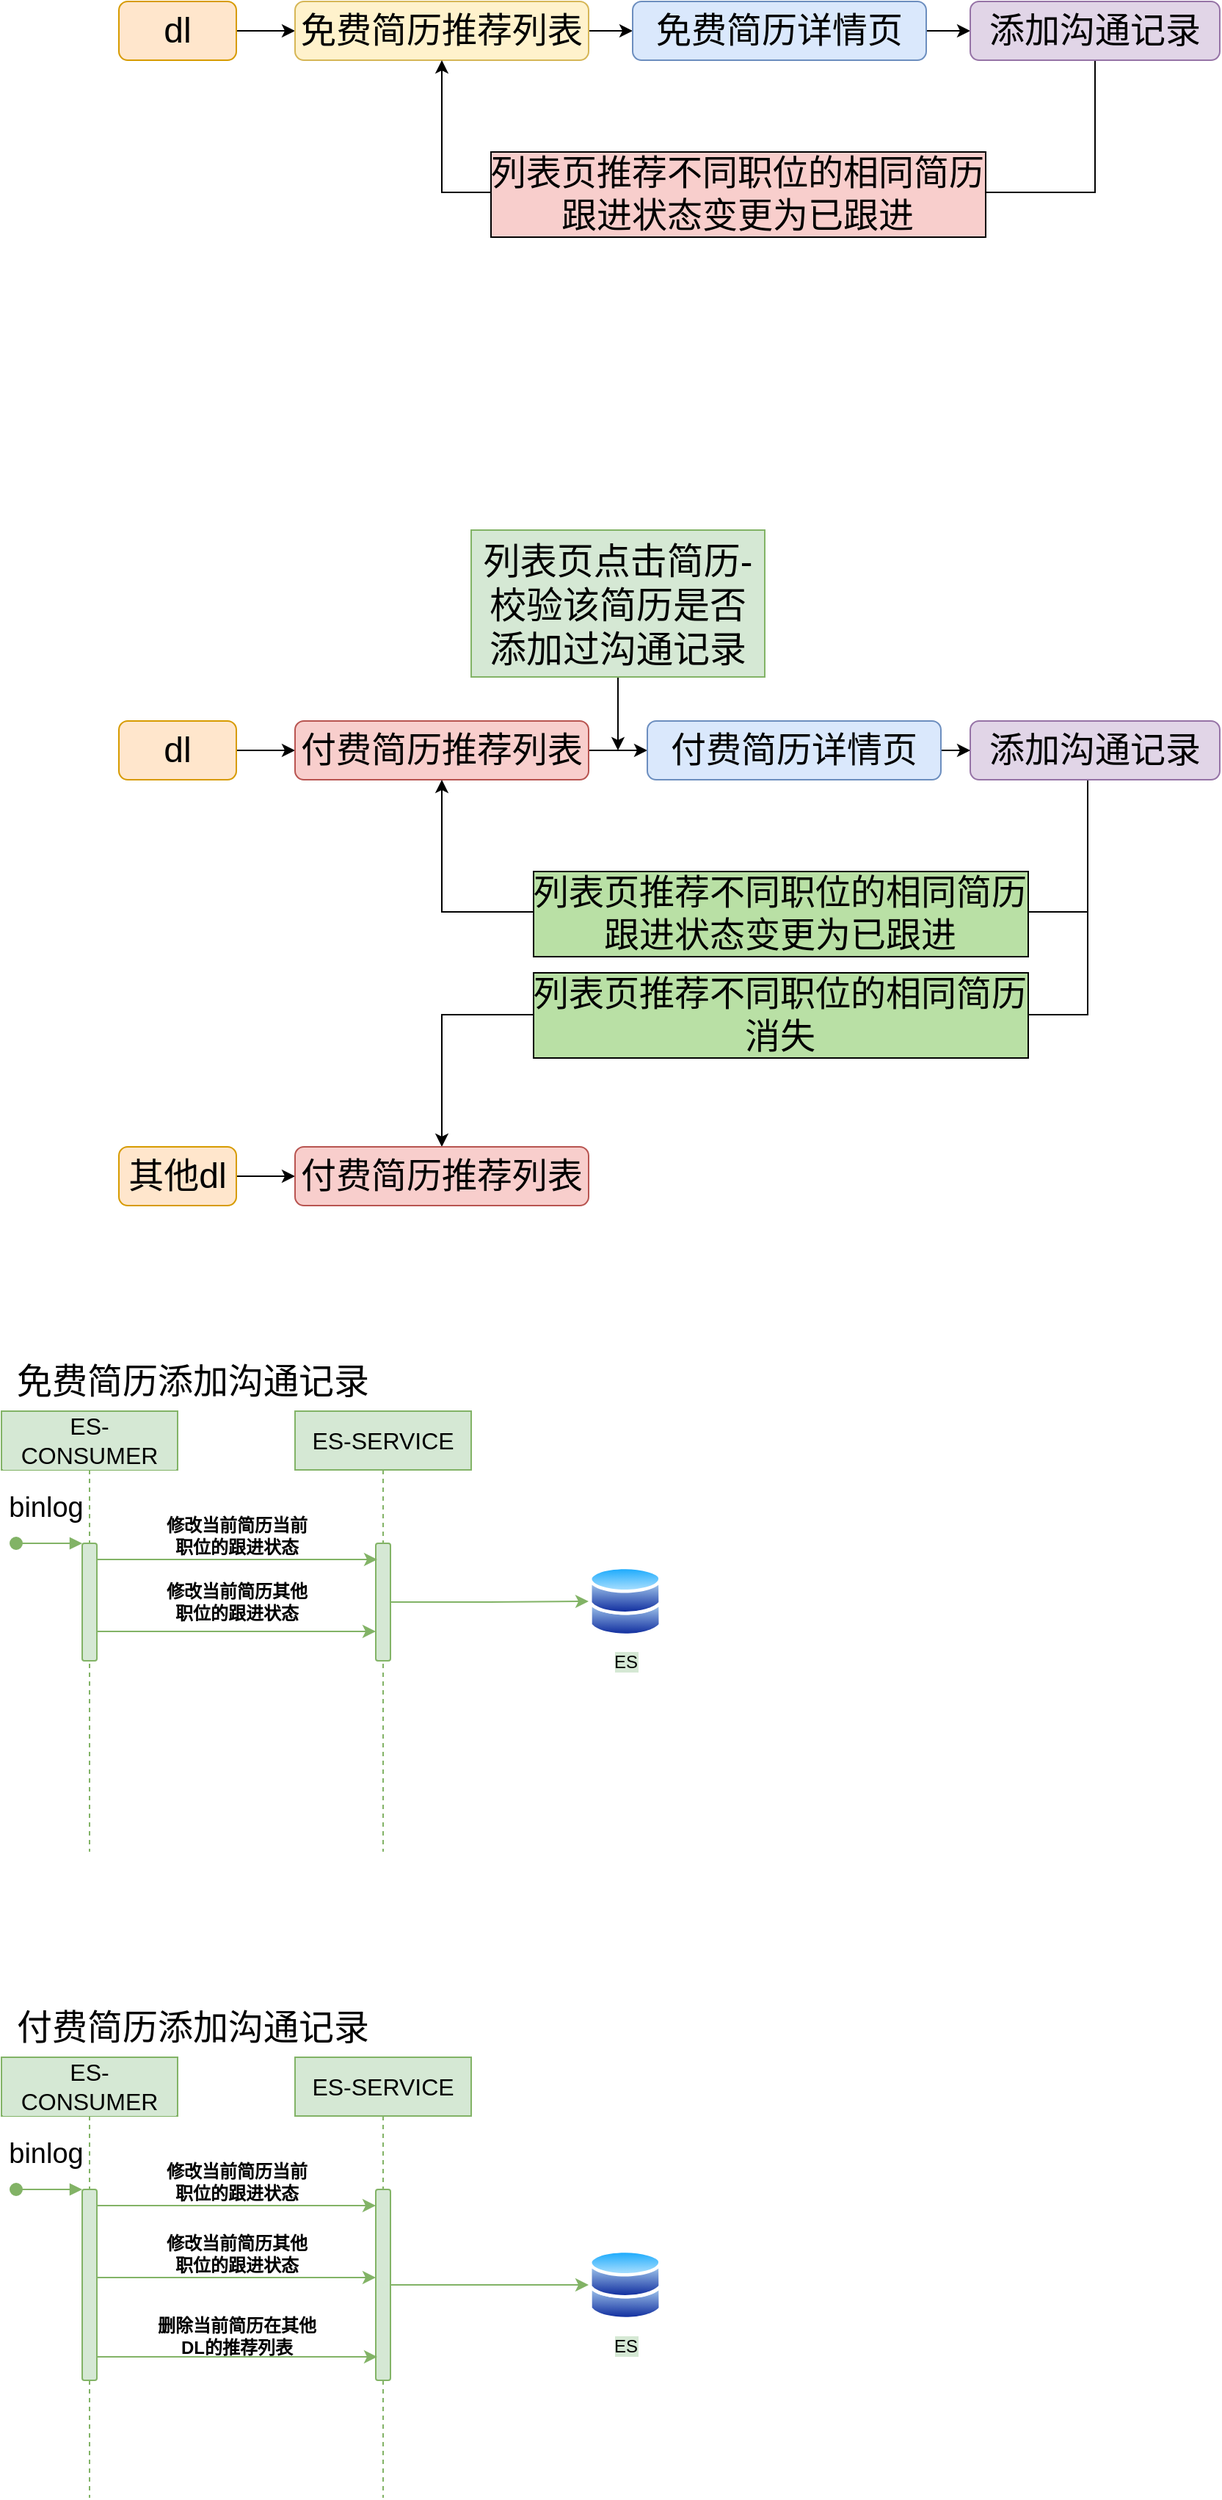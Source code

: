 <mxfile version="20.4.1" type="github">
  <diagram id="sYPm4JJddVuIYyghLmJY" name="第 1 页">
    <mxGraphModel dx="1826" dy="1194" grid="1" gridSize="10" guides="1" tooltips="1" connect="1" arrows="1" fold="1" page="0" pageScale="1" pageWidth="827" pageHeight="1169" math="0" shadow="0">
      <root>
        <mxCell id="0" />
        <mxCell id="1" parent="0" />
        <mxCell id="LWuJ64vNX8WBU4MSDf6A-3" value="" style="edgeStyle=orthogonalEdgeStyle;rounded=0;orthogonalLoop=1;jettySize=auto;html=1;fontSize=24;" edge="1" parent="1" source="LWuJ64vNX8WBU4MSDf6A-1" target="LWuJ64vNX8WBU4MSDf6A-2">
          <mxGeometry relative="1" as="geometry" />
        </mxCell>
        <mxCell id="LWuJ64vNX8WBU4MSDf6A-1" value="dl" style="rounded=1;whiteSpace=wrap;html=1;fontSize=24;fillColor=#ffe6cc;strokeColor=#d79b00;" vertex="1" parent="1">
          <mxGeometry x="-120" y="-160" width="80" height="40" as="geometry" />
        </mxCell>
        <mxCell id="LWuJ64vNX8WBU4MSDf6A-5" value="" style="edgeStyle=orthogonalEdgeStyle;rounded=0;orthogonalLoop=1;jettySize=auto;html=1;fontSize=24;" edge="1" parent="1" source="LWuJ64vNX8WBU4MSDf6A-2" target="LWuJ64vNX8WBU4MSDf6A-4">
          <mxGeometry relative="1" as="geometry" />
        </mxCell>
        <mxCell id="LWuJ64vNX8WBU4MSDf6A-2" value="免费简历推荐列表" style="rounded=1;whiteSpace=wrap;html=1;fontSize=24;fillColor=#fff2cc;strokeColor=#d6b656;" vertex="1" parent="1">
          <mxGeometry y="-160" width="200" height="40" as="geometry" />
        </mxCell>
        <mxCell id="LWuJ64vNX8WBU4MSDf6A-7" value="" style="edgeStyle=orthogonalEdgeStyle;rounded=0;orthogonalLoop=1;jettySize=auto;html=1;fontSize=24;" edge="1" parent="1" source="LWuJ64vNX8WBU4MSDf6A-4" target="LWuJ64vNX8WBU4MSDf6A-6">
          <mxGeometry relative="1" as="geometry" />
        </mxCell>
        <mxCell id="LWuJ64vNX8WBU4MSDf6A-4" value="免费简历详情页" style="rounded=1;whiteSpace=wrap;html=1;fontSize=24;fillColor=#dae8fc;strokeColor=#6c8ebf;" vertex="1" parent="1">
          <mxGeometry x="230" y="-160" width="200" height="40" as="geometry" />
        </mxCell>
        <mxCell id="LWuJ64vNX8WBU4MSDf6A-21" style="edgeStyle=orthogonalEdgeStyle;rounded=0;orthogonalLoop=1;jettySize=auto;html=1;entryX=0.5;entryY=1;entryDx=0;entryDy=0;fontSize=24;" edge="1" parent="1" source="LWuJ64vNX8WBU4MSDf6A-6" target="LWuJ64vNX8WBU4MSDf6A-2">
          <mxGeometry relative="1" as="geometry">
            <Array as="points">
              <mxPoint x="545" y="-30" />
              <mxPoint x="100" y="-30" />
            </Array>
          </mxGeometry>
        </mxCell>
        <mxCell id="LWuJ64vNX8WBU4MSDf6A-22" value="列表页推荐不同职位的相同简历&lt;br&gt;跟进状态变更为已跟进" style="edgeLabel;html=1;align=center;verticalAlign=middle;resizable=0;points=[];fontSize=24;labelBorderColor=#000000;labelBackgroundColor=#F8CECC;" vertex="1" connectable="0" parent="LWuJ64vNX8WBU4MSDf6A-21">
          <mxGeometry x="0.069" y="1" relative="1" as="geometry">
            <mxPoint as="offset" />
          </mxGeometry>
        </mxCell>
        <mxCell id="LWuJ64vNX8WBU4MSDf6A-6" value="添加沟通记录" style="rounded=1;whiteSpace=wrap;html=1;fontSize=24;fillColor=#e1d5e7;strokeColor=#9673a6;" vertex="1" parent="1">
          <mxGeometry x="460" y="-160" width="170" height="40" as="geometry" />
        </mxCell>
        <mxCell id="LWuJ64vNX8WBU4MSDf6A-32" value="" style="edgeStyle=orthogonalEdgeStyle;rounded=0;orthogonalLoop=1;jettySize=auto;html=1;fontSize=24;" edge="1" parent="1" source="LWuJ64vNX8WBU4MSDf6A-33" target="LWuJ64vNX8WBU4MSDf6A-35">
          <mxGeometry relative="1" as="geometry" />
        </mxCell>
        <mxCell id="LWuJ64vNX8WBU4MSDf6A-33" value="dl" style="rounded=1;whiteSpace=wrap;html=1;fontSize=24;fillColor=#ffe6cc;strokeColor=#d79b00;" vertex="1" parent="1">
          <mxGeometry x="-120" y="330" width="80" height="40" as="geometry" />
        </mxCell>
        <mxCell id="LWuJ64vNX8WBU4MSDf6A-34" value="" style="edgeStyle=orthogonalEdgeStyle;rounded=0;orthogonalLoop=1;jettySize=auto;html=1;fontSize=24;" edge="1" parent="1" source="LWuJ64vNX8WBU4MSDf6A-35" target="LWuJ64vNX8WBU4MSDf6A-37">
          <mxGeometry relative="1" as="geometry" />
        </mxCell>
        <mxCell id="LWuJ64vNX8WBU4MSDf6A-35" value="付费简历推荐列表" style="rounded=1;whiteSpace=wrap;html=1;fontSize=24;fillColor=#f8cecc;strokeColor=#b85450;" vertex="1" parent="1">
          <mxGeometry y="330" width="200" height="40" as="geometry" />
        </mxCell>
        <mxCell id="LWuJ64vNX8WBU4MSDf6A-36" value="" style="edgeStyle=orthogonalEdgeStyle;rounded=0;orthogonalLoop=1;jettySize=auto;html=1;fontSize=24;" edge="1" parent="1" source="LWuJ64vNX8WBU4MSDf6A-37" target="LWuJ64vNX8WBU4MSDf6A-40">
          <mxGeometry relative="1" as="geometry" />
        </mxCell>
        <mxCell id="LWuJ64vNX8WBU4MSDf6A-37" value="付费简历详情页" style="rounded=1;whiteSpace=wrap;html=1;fontSize=24;fillColor=#dae8fc;strokeColor=#6c8ebf;" vertex="1" parent="1">
          <mxGeometry x="240" y="330" width="200" height="40" as="geometry" />
        </mxCell>
        <mxCell id="LWuJ64vNX8WBU4MSDf6A-38" style="edgeStyle=orthogonalEdgeStyle;rounded=0;orthogonalLoop=1;jettySize=auto;html=1;entryX=0.5;entryY=1;entryDx=0;entryDy=0;fontSize=24;" edge="1" parent="1" source="LWuJ64vNX8WBU4MSDf6A-40" target="LWuJ64vNX8WBU4MSDf6A-35">
          <mxGeometry relative="1" as="geometry">
            <Array as="points">
              <mxPoint x="540" y="460" />
              <mxPoint x="100" y="460" />
            </Array>
          </mxGeometry>
        </mxCell>
        <mxCell id="LWuJ64vNX8WBU4MSDf6A-39" value="列表页推荐不同职位的相同简历&lt;br&gt;跟进状态变更为已跟进" style="edgeLabel;html=1;align=center;verticalAlign=middle;resizable=0;points=[];fontSize=24;labelBorderColor=#000000;labelBackgroundColor=#B9E0A5;" vertex="1" connectable="0" parent="LWuJ64vNX8WBU4MSDf6A-38">
          <mxGeometry x="0.069" y="1" relative="1" as="geometry">
            <mxPoint x="31" as="offset" />
          </mxGeometry>
        </mxCell>
        <mxCell id="LWuJ64vNX8WBU4MSDf6A-46" style="edgeStyle=orthogonalEdgeStyle;rounded=0;orthogonalLoop=1;jettySize=auto;html=1;fontSize=24;entryX=0.5;entryY=0;entryDx=0;entryDy=0;" edge="1" parent="1" target="LWuJ64vNX8WBU4MSDf6A-44">
          <mxGeometry relative="1" as="geometry">
            <mxPoint x="590" y="370" as="sourcePoint" />
            <mxPoint x="140" y="707" as="targetPoint" />
            <Array as="points">
              <mxPoint x="540" y="370" />
              <mxPoint x="540" y="530" />
              <mxPoint x="100" y="530" />
            </Array>
          </mxGeometry>
        </mxCell>
        <mxCell id="LWuJ64vNX8WBU4MSDf6A-47" value="&lt;span style=&quot;&quot;&gt;列表页推荐不同职位的相同简历&lt;/span&gt;&lt;br&gt;消失" style="edgeLabel;html=1;align=center;verticalAlign=middle;resizable=0;points=[];fontSize=24;labelBorderColor=default;labelBackgroundColor=#B9E0A5;" vertex="1" connectable="0" parent="LWuJ64vNX8WBU4MSDf6A-46">
          <mxGeometry x="0.236" y="3" relative="1" as="geometry">
            <mxPoint x="37" y="-3" as="offset" />
          </mxGeometry>
        </mxCell>
        <mxCell id="LWuJ64vNX8WBU4MSDf6A-40" value="添加沟通记录" style="rounded=1;whiteSpace=wrap;html=1;fontSize=24;fillColor=#e1d5e7;strokeColor=#9673a6;" vertex="1" parent="1">
          <mxGeometry x="460" y="330" width="170" height="40" as="geometry" />
        </mxCell>
        <mxCell id="LWuJ64vNX8WBU4MSDf6A-45" style="edgeStyle=orthogonalEdgeStyle;rounded=0;orthogonalLoop=1;jettySize=auto;html=1;entryX=0;entryY=0.5;entryDx=0;entryDy=0;fontSize=24;" edge="1" parent="1" source="LWuJ64vNX8WBU4MSDf6A-41" target="LWuJ64vNX8WBU4MSDf6A-44">
          <mxGeometry relative="1" as="geometry" />
        </mxCell>
        <mxCell id="LWuJ64vNX8WBU4MSDf6A-41" value="其他dl" style="rounded=1;whiteSpace=wrap;html=1;fontSize=24;fillColor=#ffe6cc;strokeColor=#d79b00;" vertex="1" parent="1">
          <mxGeometry x="-120" y="620" width="80" height="40" as="geometry" />
        </mxCell>
        <mxCell id="LWuJ64vNX8WBU4MSDf6A-44" value="付费简历推荐列表" style="rounded=1;whiteSpace=wrap;html=1;fontSize=24;fillColor=#f8cecc;strokeColor=#b85450;" vertex="1" parent="1">
          <mxGeometry y="620" width="200" height="40" as="geometry" />
        </mxCell>
        <mxCell id="LWuJ64vNX8WBU4MSDf6A-53" style="edgeStyle=orthogonalEdgeStyle;rounded=0;orthogonalLoop=1;jettySize=auto;html=1;fontSize=25;" edge="1" parent="1" source="LWuJ64vNX8WBU4MSDf6A-48">
          <mxGeometry relative="1" as="geometry">
            <mxPoint x="220" y="350" as="targetPoint" />
            <Array as="points">
              <mxPoint x="220" y="290" />
              <mxPoint x="220" y="290" />
            </Array>
          </mxGeometry>
        </mxCell>
        <mxCell id="LWuJ64vNX8WBU4MSDf6A-48" value="列表页点击简历-校验该简历是否添加过沟通记录" style="rounded=0;whiteSpace=wrap;html=1;labelBackgroundColor=#D5E8D4;labelBorderColor=none;fontSize=25;fillColor=#d5e8d4;strokeColor=#82b366;" vertex="1" parent="1">
          <mxGeometry x="120" y="200" width="200" height="100" as="geometry" />
        </mxCell>
        <mxCell id="LWuJ64vNX8WBU4MSDf6A-54" value="ES-CONSUMER" style="shape=umlLifeline;perimeter=lifelinePerimeter;whiteSpace=wrap;html=1;container=1;collapsible=0;recursiveResize=0;outlineConnect=0;rounded=0;fontFamily=Helvetica;fontSize=16;strokeColor=#82b366;fillColor=#d5e8d4;labelBackgroundColor=#D5E8D4;labelBorderColor=none;" vertex="1" parent="1">
          <mxGeometry x="-200" y="800" width="120" height="300" as="geometry" />
        </mxCell>
        <mxCell id="LWuJ64vNX8WBU4MSDf6A-55" value="" style="html=1;points=[];perimeter=orthogonalPerimeter;rounded=1;fontFamily=Helvetica;fontSize=19;strokeColor=#82b366;fillColor=#d5e8d4;labelBackgroundColor=#D5E8D4;labelBorderColor=none;" vertex="1" parent="LWuJ64vNX8WBU4MSDf6A-54">
          <mxGeometry x="55" y="90" width="10" height="80" as="geometry" />
        </mxCell>
        <mxCell id="LWuJ64vNX8WBU4MSDf6A-56" value="binlog" style="html=1;verticalAlign=bottom;startArrow=oval;endArrow=block;startSize=8;rounded=0;fontFamily=Helvetica;fontSize=19;fontColor=default;fillColor=#d5e8d4;strokeColor=#82b366;" edge="1" parent="LWuJ64vNX8WBU4MSDf6A-54" target="LWuJ64vNX8WBU4MSDf6A-55">
          <mxGeometry x="-0.111" y="10" relative="1" as="geometry">
            <mxPoint x="10" y="90" as="sourcePoint" />
            <mxPoint as="offset" />
          </mxGeometry>
        </mxCell>
        <mxCell id="LWuJ64vNX8WBU4MSDf6A-60" value="ES-SERVICE" style="shape=umlLifeline;perimeter=lifelinePerimeter;whiteSpace=wrap;html=1;container=1;collapsible=0;recursiveResize=0;outlineConnect=0;rounded=0;fontFamily=Helvetica;fontSize=16;strokeColor=#82b366;fillColor=#d5e8d4;labelBackgroundColor=#D5E8D4;labelBorderColor=none;" vertex="1" parent="1">
          <mxGeometry y="800" width="120" height="300" as="geometry" />
        </mxCell>
        <mxCell id="LWuJ64vNX8WBU4MSDf6A-61" value="" style="html=1;points=[];perimeter=orthogonalPerimeter;rounded=1;fontFamily=Helvetica;fontSize=19;strokeColor=#82b366;fillColor=#d5e8d4;labelBackgroundColor=#D5E8D4;labelBorderColor=none;" vertex="1" parent="LWuJ64vNX8WBU4MSDf6A-60">
          <mxGeometry x="55" y="90" width="10" height="80" as="geometry" />
        </mxCell>
        <mxCell id="LWuJ64vNX8WBU4MSDf6A-64" style="edgeStyle=orthogonalEdgeStyle;rounded=0;orthogonalLoop=1;jettySize=auto;html=1;entryX=0.1;entryY=0.138;entryDx=0;entryDy=0;entryPerimeter=0;fontSize=25;fillColor=#d5e8d4;strokeColor=#82b366;" edge="1" parent="1" source="LWuJ64vNX8WBU4MSDf6A-55" target="LWuJ64vNX8WBU4MSDf6A-61">
          <mxGeometry relative="1" as="geometry">
            <Array as="points">
              <mxPoint x="-80" y="901" />
              <mxPoint x="-80" y="901" />
            </Array>
          </mxGeometry>
        </mxCell>
        <mxCell id="LWuJ64vNX8WBU4MSDf6A-65" value="修改当前简历当前&lt;br&gt;职位的跟进状态" style="text;html=1;align=center;verticalAlign=middle;resizable=0;points=[];autosize=1;strokeColor=none;fillColor=none;fontSize=12;fontStyle=1" vertex="1" parent="1">
          <mxGeometry x="-100" y="865" width="120" height="40" as="geometry" />
        </mxCell>
        <mxCell id="LWuJ64vNX8WBU4MSDf6A-67" value="ES&lt;br&gt;" style="aspect=fixed;perimeter=ellipsePerimeter;html=1;align=center;shadow=0;dashed=0;spacingTop=3;image;image=img/lib/active_directory/databases.svg;rounded=0;labelBackgroundColor=#D5E8D4;labelBorderColor=none;fontSize=12;" vertex="1" parent="1">
          <mxGeometry x="200" y="905" width="50" height="49" as="geometry" />
        </mxCell>
        <mxCell id="LWuJ64vNX8WBU4MSDf6A-68" style="edgeStyle=orthogonalEdgeStyle;rounded=0;orthogonalLoop=1;jettySize=auto;html=1;entryX=0;entryY=0.5;entryDx=0;entryDy=0;fontSize=12;fillColor=#d5e8d4;strokeColor=#82b366;" edge="1" parent="1" source="LWuJ64vNX8WBU4MSDf6A-61" target="LWuJ64vNX8WBU4MSDf6A-67">
          <mxGeometry relative="1" as="geometry" />
        </mxCell>
        <mxCell id="LWuJ64vNX8WBU4MSDf6A-69" style="edgeStyle=orthogonalEdgeStyle;rounded=0;orthogonalLoop=1;jettySize=auto;html=1;fontSize=12;entryX=0;entryY=0.75;entryDx=0;entryDy=0;entryPerimeter=0;fillColor=#d5e8d4;strokeColor=#82b366;" edge="1" parent="1" source="LWuJ64vNX8WBU4MSDf6A-55" target="LWuJ64vNX8WBU4MSDf6A-61">
          <mxGeometry relative="1" as="geometry">
            <mxPoint x="50" y="950" as="targetPoint" />
            <Array as="points">
              <mxPoint x="-90" y="950" />
              <mxPoint x="-90" y="950" />
            </Array>
          </mxGeometry>
        </mxCell>
        <mxCell id="LWuJ64vNX8WBU4MSDf6A-70" value="修改当前简历其他&lt;br&gt;职位的跟进状态" style="text;html=1;align=center;verticalAlign=middle;resizable=0;points=[];autosize=1;strokeColor=none;fillColor=none;fontSize=12;fontStyle=1" vertex="1" parent="1">
          <mxGeometry x="-100" y="909.5" width="120" height="40" as="geometry" />
        </mxCell>
        <mxCell id="LWuJ64vNX8WBU4MSDf6A-71" value="免费简历添加沟通记录" style="text;html=1;align=center;verticalAlign=middle;resizable=0;points=[];autosize=1;strokeColor=none;fillColor=none;fontSize=24;" vertex="1" parent="1">
          <mxGeometry x="-200" y="760" width="260" height="40" as="geometry" />
        </mxCell>
        <mxCell id="LWuJ64vNX8WBU4MSDf6A-72" value="ES-CONSUMER" style="shape=umlLifeline;perimeter=lifelinePerimeter;whiteSpace=wrap;html=1;container=1;collapsible=0;recursiveResize=0;outlineConnect=0;rounded=0;fontFamily=Helvetica;fontSize=16;strokeColor=#82b366;fillColor=#d5e8d4;labelBackgroundColor=#D5E8D4;labelBorderColor=none;" vertex="1" parent="1">
          <mxGeometry x="-200" y="1240" width="120" height="300" as="geometry" />
        </mxCell>
        <mxCell id="LWuJ64vNX8WBU4MSDf6A-73" value="" style="html=1;points=[];perimeter=orthogonalPerimeter;rounded=1;fontFamily=Helvetica;fontSize=19;strokeColor=#82b366;fillColor=#d5e8d4;labelBackgroundColor=#D5E8D4;labelBorderColor=none;" vertex="1" parent="LWuJ64vNX8WBU4MSDf6A-72">
          <mxGeometry x="55" y="90" width="10" height="130" as="geometry" />
        </mxCell>
        <mxCell id="LWuJ64vNX8WBU4MSDf6A-74" value="binlog" style="html=1;verticalAlign=bottom;startArrow=oval;endArrow=block;startSize=8;rounded=0;fontFamily=Helvetica;fontSize=19;fontColor=default;fillColor=#d5e8d4;strokeColor=#82b366;" edge="1" parent="LWuJ64vNX8WBU4MSDf6A-72" target="LWuJ64vNX8WBU4MSDf6A-73">
          <mxGeometry x="-0.111" y="10" relative="1" as="geometry">
            <mxPoint x="10" y="90" as="sourcePoint" />
            <mxPoint as="offset" />
          </mxGeometry>
        </mxCell>
        <mxCell id="LWuJ64vNX8WBU4MSDf6A-75" value="ES-SERVICE" style="shape=umlLifeline;perimeter=lifelinePerimeter;whiteSpace=wrap;html=1;container=1;collapsible=0;recursiveResize=0;outlineConnect=0;rounded=0;fontFamily=Helvetica;fontSize=16;strokeColor=#82b366;fillColor=#d5e8d4;labelBackgroundColor=#D5E8D4;labelBorderColor=none;" vertex="1" parent="1">
          <mxGeometry y="1240" width="120" height="300" as="geometry" />
        </mxCell>
        <mxCell id="LWuJ64vNX8WBU4MSDf6A-76" value="" style="html=1;points=[];perimeter=orthogonalPerimeter;rounded=1;fontFamily=Helvetica;fontSize=19;strokeColor=#82b366;fillColor=#d5e8d4;labelBackgroundColor=#D5E8D4;labelBorderColor=none;" vertex="1" parent="LWuJ64vNX8WBU4MSDf6A-75">
          <mxGeometry x="55" y="90" width="10" height="130" as="geometry" />
        </mxCell>
        <mxCell id="LWuJ64vNX8WBU4MSDf6A-78" value="修改当前简历当前&lt;br&gt;职位的跟进状态" style="text;html=1;align=center;verticalAlign=middle;resizable=0;points=[];autosize=1;strokeColor=none;fillColor=none;fontSize=12;fontStyle=1" vertex="1" parent="1">
          <mxGeometry x="-100" y="1305" width="120" height="40" as="geometry" />
        </mxCell>
        <mxCell id="LWuJ64vNX8WBU4MSDf6A-79" value="ES&lt;br&gt;" style="aspect=fixed;perimeter=ellipsePerimeter;html=1;align=center;shadow=0;dashed=0;spacingTop=3;image;image=img/lib/active_directory/databases.svg;rounded=0;labelBackgroundColor=#D5E8D4;labelBorderColor=none;fontSize=12;" vertex="1" parent="1">
          <mxGeometry x="200" y="1370.5" width="50" height="49" as="geometry" />
        </mxCell>
        <mxCell id="LWuJ64vNX8WBU4MSDf6A-80" style="edgeStyle=orthogonalEdgeStyle;rounded=0;orthogonalLoop=1;jettySize=auto;html=1;entryX=0;entryY=0.5;entryDx=0;entryDy=0;fontSize=12;fillColor=#d5e8d4;strokeColor=#82b366;" edge="1" parent="1" source="LWuJ64vNX8WBU4MSDf6A-76" target="LWuJ64vNX8WBU4MSDf6A-79">
          <mxGeometry relative="1" as="geometry" />
        </mxCell>
        <mxCell id="LWuJ64vNX8WBU4MSDf6A-81" style="edgeStyle=orthogonalEdgeStyle;rounded=0;orthogonalLoop=1;jettySize=auto;html=1;fontSize=12;fillColor=#d5e8d4;strokeColor=#82b366;" edge="1" parent="1" source="LWuJ64vNX8WBU4MSDf6A-73">
          <mxGeometry relative="1" as="geometry">
            <mxPoint x="55" y="1390" as="targetPoint" />
            <Array as="points">
              <mxPoint x="-90" y="1390" />
              <mxPoint x="-90" y="1390" />
            </Array>
          </mxGeometry>
        </mxCell>
        <mxCell id="LWuJ64vNX8WBU4MSDf6A-82" value="修改当前简历其他&lt;br&gt;职位的跟进状态" style="text;html=1;align=center;verticalAlign=middle;resizable=0;points=[];autosize=1;strokeColor=none;fillColor=none;fontSize=12;fontStyle=1" vertex="1" parent="1">
          <mxGeometry x="-100" y="1354" width="120" height="40" as="geometry" />
        </mxCell>
        <mxCell id="LWuJ64vNX8WBU4MSDf6A-83" value="付费简历添加沟通记录" style="text;html=1;align=center;verticalAlign=middle;resizable=0;points=[];autosize=1;strokeColor=none;fillColor=none;fontSize=24;" vertex="1" parent="1">
          <mxGeometry x="-200" y="1200" width="260" height="40" as="geometry" />
        </mxCell>
        <mxCell id="LWuJ64vNX8WBU4MSDf6A-84" style="edgeStyle=orthogonalEdgeStyle;rounded=0;orthogonalLoop=1;jettySize=auto;html=1;entryX=0;entryY=0.085;entryDx=0;entryDy=0;entryPerimeter=0;fontSize=24;fillColor=#d5e8d4;strokeColor=#82b366;" edge="1" parent="1" source="LWuJ64vNX8WBU4MSDf6A-73" target="LWuJ64vNX8WBU4MSDf6A-76">
          <mxGeometry relative="1" as="geometry">
            <Array as="points">
              <mxPoint x="-90" y="1341" />
              <mxPoint x="-90" y="1341" />
            </Array>
          </mxGeometry>
        </mxCell>
        <mxCell id="LWuJ64vNX8WBU4MSDf6A-85" style="edgeStyle=orthogonalEdgeStyle;rounded=0;orthogonalLoop=1;jettySize=auto;html=1;entryX=0.1;entryY=0.877;entryDx=0;entryDy=0;entryPerimeter=0;fontSize=24;fillColor=#d5e8d4;strokeColor=#82b366;" edge="1" parent="1" source="LWuJ64vNX8WBU4MSDf6A-73" target="LWuJ64vNX8WBU4MSDf6A-76">
          <mxGeometry relative="1" as="geometry">
            <Array as="points">
              <mxPoint x="-90" y="1444" />
              <mxPoint x="-90" y="1444" />
            </Array>
          </mxGeometry>
        </mxCell>
        <mxCell id="LWuJ64vNX8WBU4MSDf6A-86" value="删除当前简历在其他&lt;br&gt;DL的推荐列表" style="text;html=1;align=center;verticalAlign=middle;resizable=0;points=[];autosize=1;strokeColor=none;fillColor=none;fontSize=12;fontStyle=1" vertex="1" parent="1">
          <mxGeometry x="-105" y="1410" width="130" height="40" as="geometry" />
        </mxCell>
      </root>
    </mxGraphModel>
  </diagram>
</mxfile>
